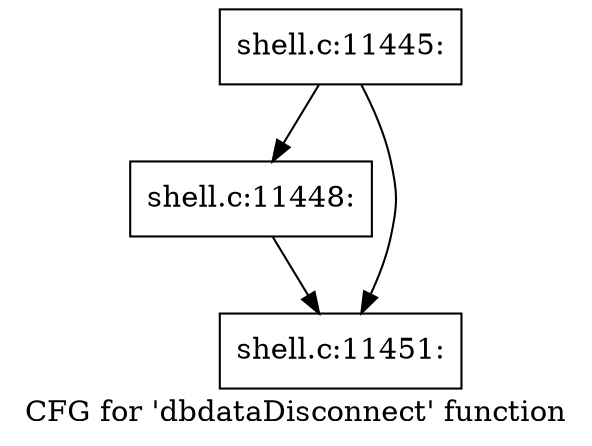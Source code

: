 digraph "CFG for 'dbdataDisconnect' function" {
	label="CFG for 'dbdataDisconnect' function";

	Node0x560276d0f1a0 [shape=record,label="{shell.c:11445:}"];
	Node0x560276d0f1a0 -> Node0x560276d0f5a0;
	Node0x560276d0f1a0 -> Node0x560276d0f5f0;
	Node0x560276d0f5a0 [shape=record,label="{shell.c:11448:}"];
	Node0x560276d0f5a0 -> Node0x560276d0f5f0;
	Node0x560276d0f5f0 [shape=record,label="{shell.c:11451:}"];
}

